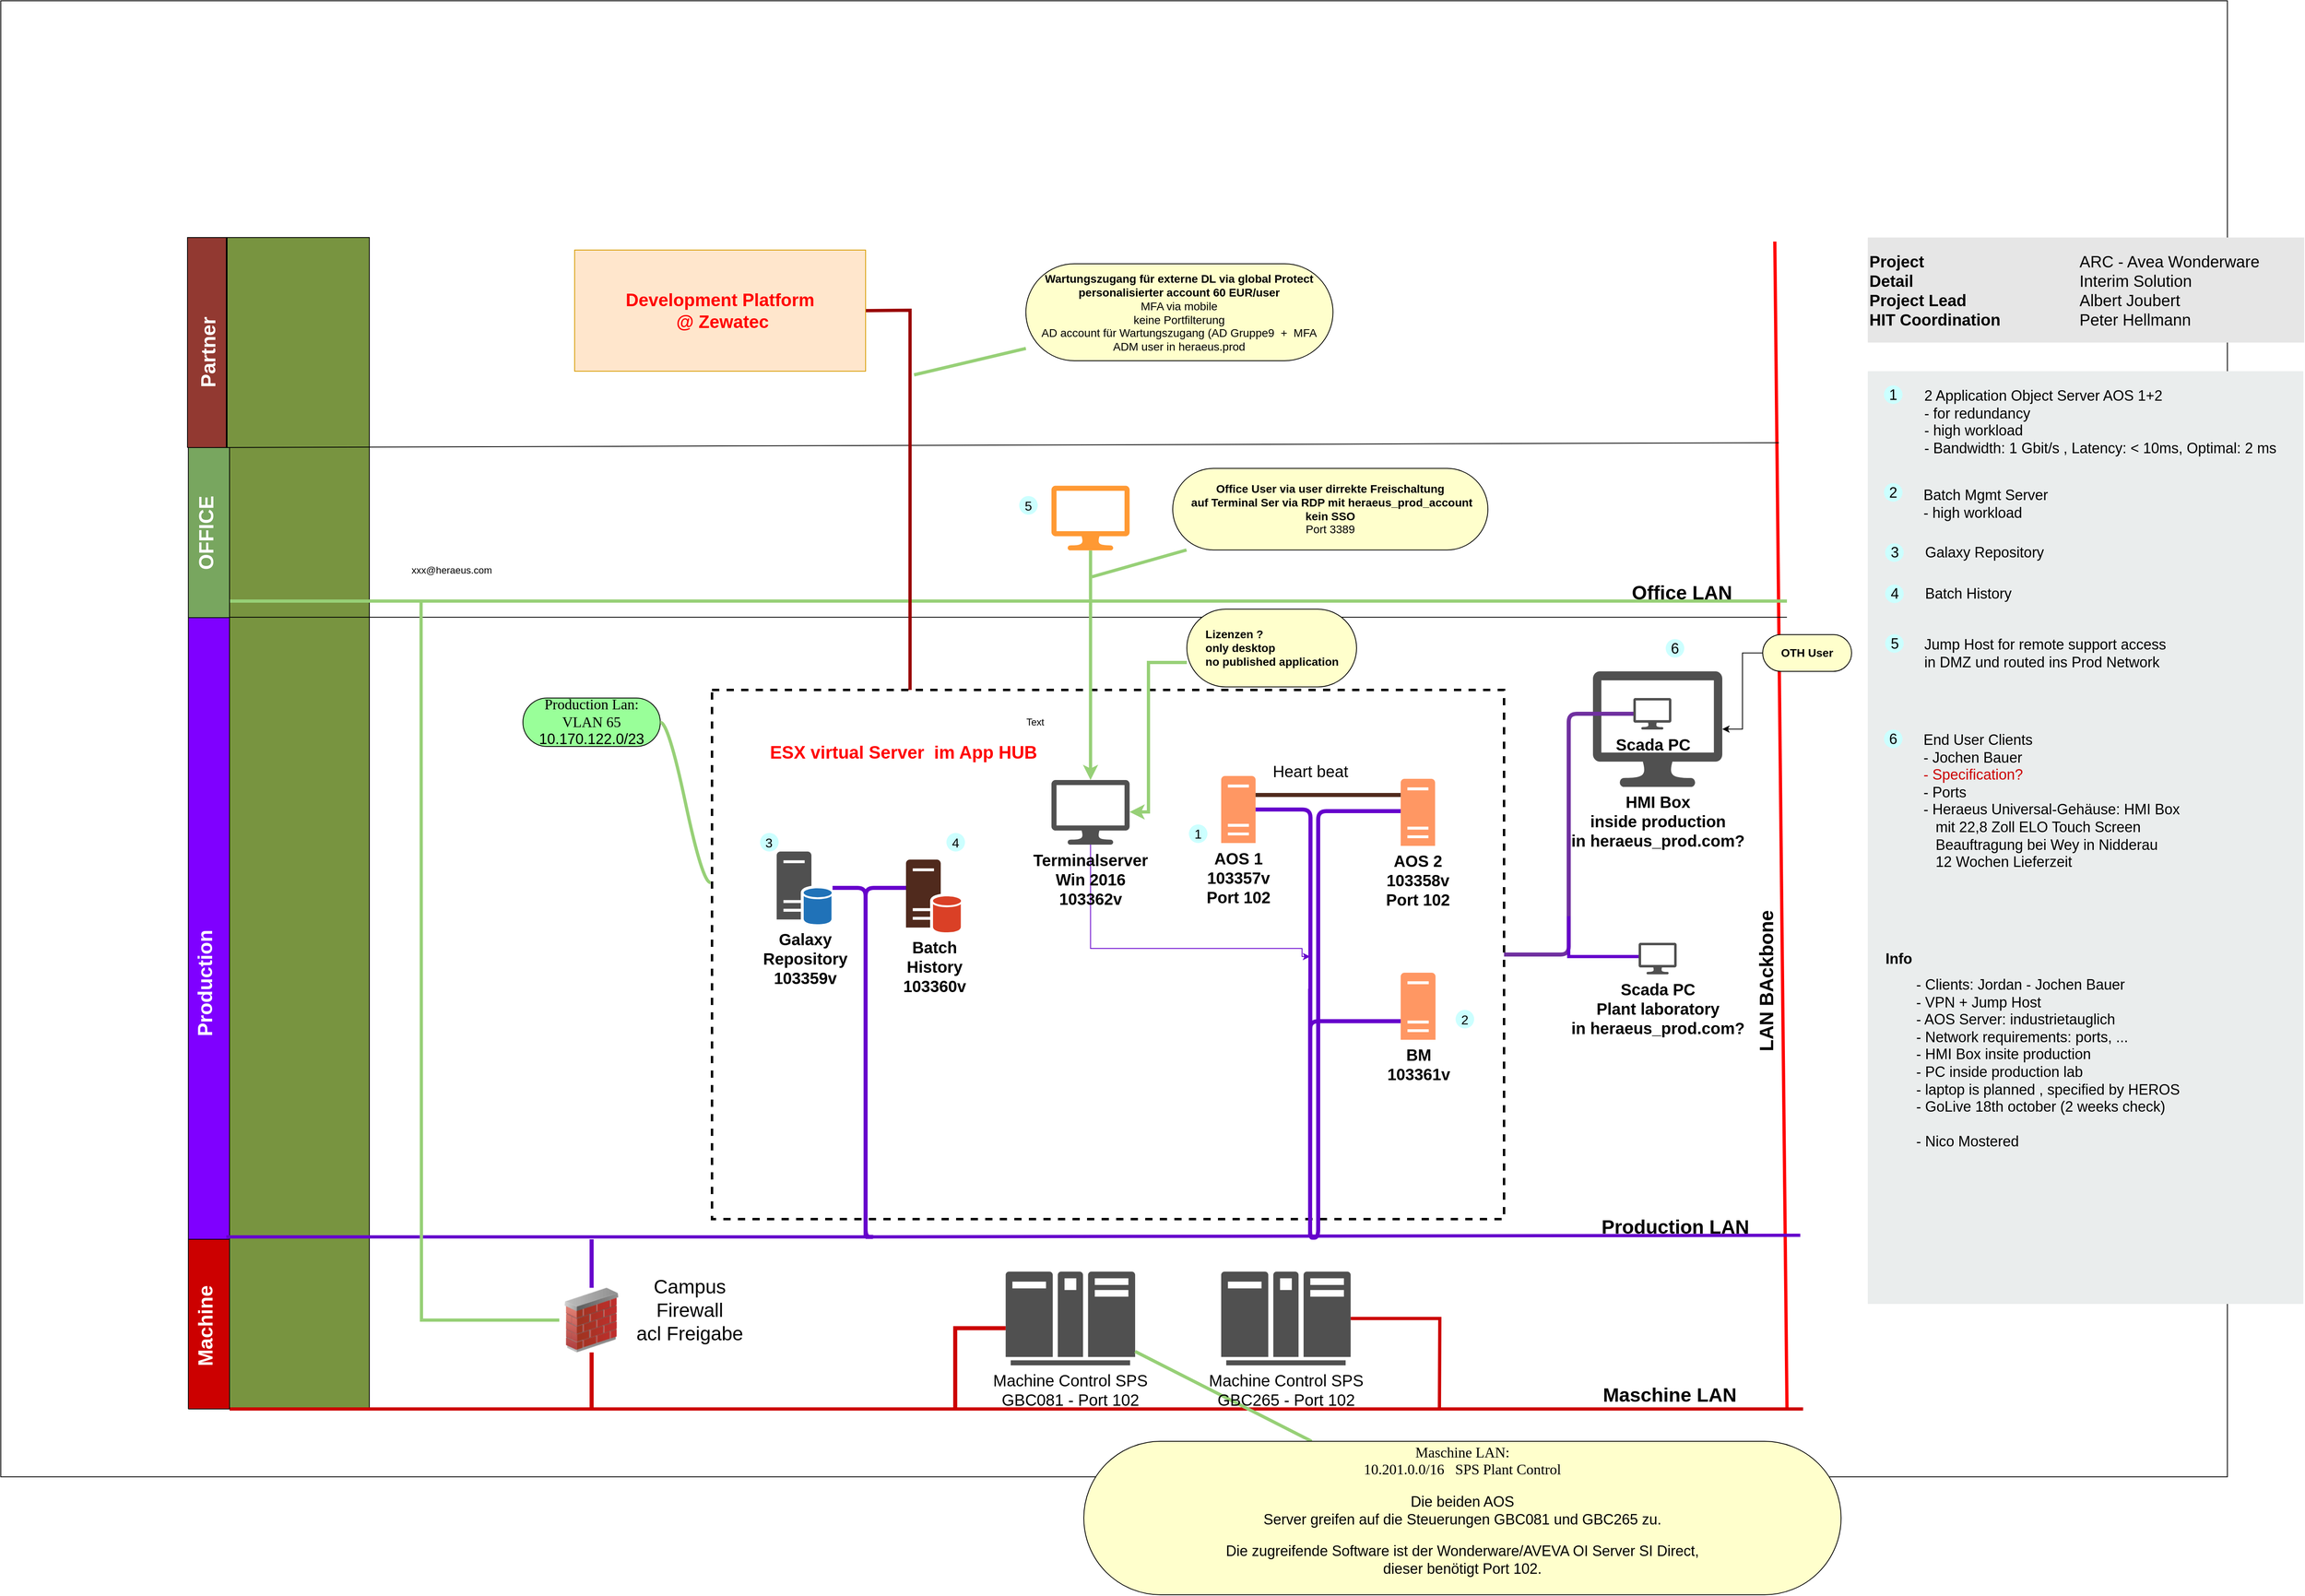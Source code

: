 <mxfile version="14.6.13" type="device"><diagram name="SEN Template" id="StabTel_II"><mxGraphModel dx="3485" dy="451" grid="1" gridSize="10" guides="1" tooltips="1" connect="1" arrows="1" fold="1" page="1" pageScale="1" pageWidth="827" pageHeight="1169" math="0" shadow="0"><root><mxCell id="0"/><mxCell id="1" parent="0"/><mxCell id="fgguh6lAIsBgWavX2AWo-3795" value="" style="rounded=0;whiteSpace=wrap;html=1;fillColor=#E6E6E6;" parent="1" vertex="1"><mxGeometry x="620" y="2800" width="160" height="60" as="geometry"/></mxCell><mxCell id="fgguh6lAIsBgWavX2AWo-3794" value="" style="rounded=0;whiteSpace=wrap;html=1;fillColor=#f5f5f5;strokeColor=#666666;fontColor=#333333;" parent="1" vertex="1"><mxGeometry x="580" y="2800" width="230" height="80" as="geometry"/></mxCell><mxCell id="fgguh6lAIsBgWavX2AWo-3791" value="" style="rounded=0;whiteSpace=wrap;html=1;" parent="1" vertex="1"><mxGeometry x="530" y="2810" width="198" height="60" as="geometry"/></mxCell><mxCell id="DhupTr1HCnCWOF5YtBDc-3864" value="" style="rounded=0;whiteSpace=wrap;html=1;" parent="1" vertex="1"><mxGeometry x="-110" y="1207" width="2755" height="1827" as="geometry"/></mxCell><mxCell id="yrS6dt_abQyUox-_lpWs-3764" value="" style="whiteSpace=wrap;html=1;aspect=fixed;fillColor=#E6E6E6;" parent="1" vertex="1"><mxGeometry x="1260" y="2140" width="470" height="470" as="geometry"/></mxCell><mxCell id="GmureqmUJizi3oIYdCUQ-3864" value="" style="rounded=0;whiteSpace=wrap;html=1;fontSize=22;fontColor=#FF0000;align=left;strokeWidth=3;dashed=1;" parent="1" vertex="1"><mxGeometry x="770" y="2060" width="980" height="655" as="geometry"/></mxCell><mxCell id="15" style="vsdxID=4;fillColor=#789440;gradientColor=none;shape=stencil(nZBLDoAgDERP0z3SIyjew0SURgSD+Lu9kMZoXLhwN9O+tukAlrNpJg1SzDH4QW/URgNYgZTkjA4UkwJUgGXng+6DX1zLfmoymdXo17xh5zmRJ6Q42BWCfc2oJfdAr+Yv+AP9Cb7OJ3H/2JG1HNGz/84klThPVCc=);strokeColor=#000000;spacingTop=-3;spacingBottom=-3;spacingLeft=-3;spacingRight=-3;labelBackgroundColor=none;rounded=0;html=1;whiteSpace=wrap;" parent="1" vertex="1"><mxGeometry x="170" y="1500" width="176" height="1450" as="geometry"/></mxCell><mxCell id="3757" style="vsdxID=2602;edgeStyle=none;startArrow=none;endArrow=none;startSize=5;endSize=5;strokeWidth=4;strokeColor=#ff0000;spacingTop=-3;spacingBottom=-3;spacingLeft=-3;spacingRight=-3;verticalAlign=middle;html=1;labelBackgroundColor=#FFFFFF;rounded=0;entryX=1;entryY=0.75;entryDx=0;entryDy=0;exitX=0.968;exitY=1.383;exitDx=0;exitDy=0;exitPerimeter=0;" parent="1" source="fgguh6lAIsBgWavX2AWo-3782" edge="1"><mxGeometry relative="1" as="geometry"><Array as="points"/><mxPoint x="2095" y="2730" as="sourcePoint"/><mxPoint x="2085" y="1505.0" as="targetPoint"/></mxGeometry></mxCell><mxCell id="3756" style="vsdxID=2601;edgeStyle=none;startArrow=none;endArrow=none;startSize=5;endSize=5;strokeWidth=4;spacingTop=-3;spacingBottom=-3;spacingLeft=-3;spacingRight=-3;verticalAlign=middle;html=1;labelBackgroundColor=#ffffff;rounded=0;strokeColor=#97D077;" parent="1" edge="1"><mxGeometry relative="1" as="geometry"><mxPoint as="offset"/><Array as="points"/><mxPoint x="170" y="1950" as="sourcePoint"/><mxPoint x="2100" y="1950" as="targetPoint"/></mxGeometry></mxCell><mxCell id="927" style="vsdxID=2603;fillColor=#923931;gradientColor=none;shape=stencil(nZBLDoAgDERP0z3SIyjew0SURgSD+Lu9kMZoXLhwN9O+tukAlrNpJg1SzDH4QW/URgNYgZTkjA4UkwJUgGXng+6DX1zLfmoymdXo17xh5zmRJ6Q42BWCfc2oJfdAr+Yv+AP9Cb7OJ3H/2JG1HNGz/84klThPVCc=);strokeColor=#000000;spacingTop=-3;spacingBottom=-3;spacingLeft=-3;spacingRight=-3;labelBackgroundColor=none;rounded=0;html=1;whiteSpace=wrap;" parent="1" vertex="1"><mxGeometry x="121" y="1500" width="48" height="260" as="geometry"/></mxCell><mxCell id="928" value="&lt;font style=&quot;font-size: 25px ; font-family: &amp;#34;arial&amp;#34; ; direction: ltr ; letter-spacing: 0px ; line-height: 120% ; opacity: 1&quot;&gt;&lt;b&gt;&lt;font color=&quot;#ffffff&quot;&gt;Partner&lt;/font&gt;&lt;br&gt;&lt;/b&gt;&lt;/font&gt;" style="verticalAlign=middle;align=center;vsdxID=2604;rotation=270;fillColor=none;gradientColor=none;shape=stencil(nZBLDoAgDERP0z3SIyjew0SURgSD+Lu9kMZoXLhwN9O+tukAlrNpJg1SzDH4QW/URgNYgZTkjA4UkwJUgGXng+6DX1zLfmoymdXo17xh5zmRJ6Q42BWCfc2oJfdAr+Yv+AP9Cb7OJ3H/2JG1HNGz/84klThPVCc=);strokeColor=none;spacingTop=-3;spacingBottom=-3;spacingLeft=-3;spacingRight=-3;labelBackgroundColor=none;rounded=0;html=1;whiteSpace=wrap;" parent="1" vertex="1"><mxGeometry x="42.19" y="1633.82" width="206.62" height="16" as="geometry"/></mxCell><mxCell id="EuXz4WemrLc6CoAPJsaT-3866" value="AOS 2&lt;br&gt;103358v&lt;br&gt;Port 102" style="pointerEvents=1;shadow=0;dashed=0;html=1;strokeColor=none;labelPosition=center;verticalLabelPosition=bottom;verticalAlign=top;outlineConnect=0;align=center;shape=mxgraph.office.servers.server_generic;fontSize=20;fontStyle=1;fillColor=#FF9763;" parent="1" vertex="1"><mxGeometry x="1622.09" y="2170" width="42.56" height="83" as="geometry"/></mxCell><mxCell id="rWTV7g0pXzD0yLdtC_tS-3863" value="BM&lt;br&gt;103361v" style="pointerEvents=1;shadow=0;dashed=0;html=1;strokeColor=none;labelPosition=center;verticalLabelPosition=bottom;verticalAlign=top;outlineConnect=0;align=center;shape=mxgraph.office.servers.server_generic;fontSize=20;fontStyle=1;fillColor=#FF9763;" parent="1" vertex="1"><mxGeometry x="1622.09" y="2410" width="43.1" height="83" as="geometry"/></mxCell><mxCell id="rWTV7g0pXzD0yLdtC_tS-3868" value="Galaxy&lt;br style=&quot;font-size: 20px&quot;&gt;Repository&lt;br&gt;103359v" style="pointerEvents=1;shadow=0;dashed=0;html=1;strokeColor=none;fillColor=#505050;labelPosition=center;verticalLabelPosition=bottom;verticalAlign=top;outlineConnect=0;align=center;shape=mxgraph.office.servers.database_server_blue;fontSize=20;fontStyle=1" parent="1" vertex="1"><mxGeometry x="850" y="2260" width="69.11" height="90" as="geometry"/></mxCell><mxCell id="rWTV7g0pXzD0yLdtC_tS-3869" value="Batch&lt;br style=&quot;font-size: 20px&quot;&gt;History&lt;br&gt;103360v" style="pointerEvents=1;shadow=0;dashed=0;html=1;strokeColor=none;labelPosition=center;verticalLabelPosition=bottom;verticalAlign=top;outlineConnect=0;align=center;shape=mxgraph.office.servers.database_server_orange;fontSize=20;fontStyle=1;fillColor=#502A1D;" parent="1" vertex="1"><mxGeometry x="1010" y="2270" width="69.11" height="90" as="geometry"/></mxCell><mxCell id="rWTV7g0pXzD0yLdtC_tS-3877" style="vsdxID=2301;edgeStyle=none;startArrow=none;endArrow=none;startSize=5;endSize=5;strokeColor=#000000;spacingTop=-3;spacingBottom=-3;spacingLeft=-3;spacingRight=-3;verticalAlign=middle;html=1;labelBackgroundColor=#ffffff;rounded=0;" parent="1" edge="1"><mxGeometry relative="1" as="geometry"><mxPoint as="offset"/><Array as="points"/><mxPoint x="160" y="1970" as="sourcePoint"/><mxPoint x="2100" y="1970" as="targetPoint"/></mxGeometry></mxCell><mxCell id="rWTV7g0pXzD0yLdtC_tS-3892" value="" style="endArrow=none;html=1;fontSize=20;edgeStyle=orthogonalEdgeStyle;strokeWidth=5;startArrow=none;startFill=0;endFill=0;strokeColor=#6600CC;" parent="1" source="rWTV7g0pXzD0yLdtC_tS-3863" edge="1"><mxGeometry width="50" height="50" relative="1" as="geometry"><mxPoint x="1630" y="2413" as="sourcePoint"/><mxPoint x="1510" y="2640" as="targetPoint"/><Array as="points"><mxPoint x="1510" y="2470"/><mxPoint x="1510" y="2740"/></Array></mxGeometry></mxCell><mxCell id="rWTV7g0pXzD0yLdtC_tS-3893" value="" style="endArrow=none;html=1;fontSize=20;edgeStyle=orthogonalEdgeStyle;strokeWidth=5;startArrow=none;startFill=0;endFill=0;strokeColor=#6600CC;" parent="1" source="EuXz4WemrLc6CoAPJsaT-3865" edge="1"><mxGeometry width="50" height="50" relative="1" as="geometry"><mxPoint x="1590" y="2403" as="sourcePoint"/><mxPoint x="1510" y="2730" as="targetPoint"/></mxGeometry></mxCell><mxCell id="rWTV7g0pXzD0yLdtC_tS-3904" value="" style="endArrow=none;html=1;fontSize=20;edgeStyle=orthogonalEdgeStyle;strokeWidth=5;startArrow=none;startFill=0;endFill=0;strokeColor=#6600CC;" parent="1" source="rWTV7g0pXzD0yLdtC_tS-3868" edge="1"><mxGeometry width="50" height="50" relative="1" as="geometry"><mxPoint x="781" y="2557" as="sourcePoint"/><mxPoint x="960" y="2737" as="targetPoint"/><Array as="points"><mxPoint x="960" y="2305"/><mxPoint x="960" y="2737"/><mxPoint x="970" y="2737"/></Array></mxGeometry></mxCell><mxCell id="rWTV7g0pXzD0yLdtC_tS-3905" value="" style="endArrow=none;html=1;fontSize=20;edgeStyle=orthogonalEdgeStyle;strokeWidth=5;startArrow=none;startFill=0;endFill=0;strokeColor=#6600CC;" parent="1" source="rWTV7g0pXzD0yLdtC_tS-3869" edge="1"><mxGeometry width="50" height="50" relative="1" as="geometry"><mxPoint x="1040.11" y="2588" as="sourcePoint"/><mxPoint x="960" y="2737" as="targetPoint"/><Array as="points"><mxPoint x="960" y="2305"/><mxPoint x="960" y="2737"/></Array></mxGeometry></mxCell><mxCell id="rWTV7g0pXzD0yLdtC_tS-3908" value="HMI Box&lt;br&gt;inside production&lt;br&gt;in heraeus_prod.com?" style="pointerEvents=1;shadow=0;dashed=0;html=1;strokeColor=none;fillColor=#505050;labelPosition=center;verticalLabelPosition=bottom;verticalAlign=top;outlineConnect=0;align=center;shape=mxgraph.office.devices.lcd_monitor;fontSize=20;fontStyle=1" parent="1" vertex="1"><mxGeometry x="1860" y="2037" width="160" height="143" as="geometry"/></mxCell><mxCell id="EuXz4WemrLc6CoAPJsaT-3865" value="AOS 1&lt;br&gt;103357v&lt;br&gt;Port 102" style="pointerEvents=1;shadow=0;dashed=0;html=1;strokeColor=none;labelPosition=center;verticalLabelPosition=bottom;verticalAlign=top;outlineConnect=0;align=center;shape=mxgraph.office.servers.server_generic;fontSize=20;fontStyle=1;fillColor=#FF9763;" parent="1" vertex="1"><mxGeometry x="1400" y="2166.5" width="42.56" height="83" as="geometry"/></mxCell><mxCell id="rWTV7g0pXzD0yLdtC_tS-3921" value="Heart beat" style="endArrow=none;html=1;fontSize=20;edgeStyle=orthogonalEdgeStyle;strokeWidth=5;startArrow=none;startFill=0;endFill=0;strokeColor=#502A1D;" parent="1" source="EuXz4WemrLc6CoAPJsaT-3866" target="EuXz4WemrLc6CoAPJsaT-3865" edge="1"><mxGeometry x="0.249" y="-30" width="50" height="50" relative="1" as="geometry"><mxPoint x="1632.89" y="2203" as="sourcePoint"/><mxPoint x="1470.99" y="2203" as="targetPoint"/><Array as="points"><mxPoint x="1560" y="2190"/><mxPoint x="1560" y="2190"/></Array><mxPoint as="offset"/></mxGeometry></mxCell><mxCell id="rWTV7g0pXzD0yLdtC_tS-3923" value="Machine Control SPS&lt;br&gt;GBC081 - Port 102" style="pointerEvents=1;shadow=0;dashed=0;html=1;strokeColor=none;fillColor=#505050;labelPosition=center;verticalLabelPosition=bottom;verticalAlign=top;outlineConnect=0;align=center;shape=mxgraph.office.servers.mainframe;fontSize=20;" parent="1" vertex="1"><mxGeometry x="1133.33" y="2780" width="160.19" height="116" as="geometry"/></mxCell><mxCell id="rWTV7g0pXzD0yLdtC_tS-3875" value="" style="verticalAlign=middle;align=center;vsdxID=2977;gradientColor=none;shape=stencil(nZBLDoAgDERP0z3SIyjew0SURgSD+Lu9kMZoXLhwN9O+tukAlrNpJg1SzDH4QW/URgNYgZTkjA4UkwJUgGXng+6DX1zLfmoymdXo17xh5zmRJ6Q42BWCfc2oJfdAr+Yv+AP9Cb7OJ3H/2JG1HNGz/84klThPVCc=);strokeColor=#000000;spacingTop=-3;spacingBottom=-3;spacingLeft=-3;spacingRight=-3;labelBackgroundColor=none;rounded=0;html=1;whiteSpace=wrap;fillColor=#7F00FF;" parent="1" vertex="1"><mxGeometry x="122.08" y="1970" width="50.92" height="770" as="geometry"/></mxCell><mxCell id="rWTV7g0pXzD0yLdtC_tS-3876" value="&lt;p style=&quot;margin-left: 0 ; margin-right: 0 ; margin-top: 0px ; margin-bottom: 0px ; text-indent: 0 ; direction: ltr&quot;&gt;&lt;font style=&quot;font-size: 25px ; font-family: &amp;#34;arial&amp;#34; ; direction: ltr ; letter-spacing: 0px ; line-height: 120% ; opacity: 1&quot;&gt;&lt;b&gt;&lt;font color=&quot;#ffffff&quot;&gt;Production&lt;/font&gt;&lt;br&gt;&lt;/b&gt;&lt;/font&gt;&lt;/p&gt;" style="verticalAlign=middle;align=center;vsdxID=2978;rotation=270;fillColor=none;gradientColor=none;shape=stencil(nZBLDoAgDERP0z3SIyjew0SURgSD+Lu9kMZoXLhwN9O+tukAlrNpJg1SzDH4QW/URgNYgZTkjA4UkwJUgGXng+6DX1zLfmoymdXo17xh5zmRJ6Q42BWCfc2oJfdAr+Yv+AP9Cb7OJ3H/2JG1HNGz/84klThPVCc=);strokeColor=none;spacingTop=-3;spacingBottom=-3;spacingLeft=-3;spacingRight=-3;labelBackgroundColor=none;rounded=0;html=1;whiteSpace=wrap;" parent="1" vertex="1"><mxGeometry x="-162.18" y="2400.93" width="607.17" height="43.96" as="geometry"/></mxCell><mxCell id="rWTV7g0pXzD0yLdtC_tS-3888" value="&lt;font style=&quot;font-size: 24px&quot;&gt;Office LAN&amp;nbsp;&lt;/font&gt;" style="text;html=1;strokeColor=none;fillColor=none;align=center;verticalAlign=middle;whiteSpace=wrap;rounded=0;fontSize=20;fontStyle=1;rotation=0;" parent="1" vertex="1"><mxGeometry x="1889.995" y="1929.5" width="166.964" height="20" as="geometry"/></mxCell><mxCell id="EuXz4WemrLc6CoAPJsaT-3863" value="" style="verticalAlign=middle;align=center;vsdxID=2977;gradientColor=none;shape=stencil(nZBLDoAgDERP0z3SIyjew0SURgSD+Lu9kMZoXLhwN9O+tukAlrNpJg1SzDH4QW/URgNYgZTkjA4UkwJUgGXng+6DX1zLfmoymdXo17xh5zmRJ6Q42BWCfc2oJfdAr+Yv+AP9Cb7OJ3H/2JG1HNGz/84klThPVCc=);strokeColor=#000000;spacingTop=-3;spacingBottom=-3;spacingLeft=-3;spacingRight=-3;labelBackgroundColor=none;rounded=0;html=1;whiteSpace=wrap;fillColor=#78A65F;" parent="1" vertex="1"><mxGeometry x="122.077" y="1760" width="50.923" height="210.48" as="geometry"/></mxCell><mxCell id="EuXz4WemrLc6CoAPJsaT-3864" value="&lt;p style=&quot;margin-left: 0 ; margin-right: 0 ; margin-top: 0px ; margin-bottom: 0px ; text-indent: 0 ; direction: ltr&quot;&gt;&lt;font style=&quot;font-size: 25px ; font-family: &amp;#34;arial&amp;#34; ; direction: ltr ; letter-spacing: 0px ; line-height: 120% ; opacity: 1&quot;&gt;&lt;b&gt;&lt;font color=&quot;#ffffff&quot;&gt;OFFICE&lt;/font&gt;&lt;br&gt;&lt;/b&gt;&lt;/font&gt;&lt;/p&gt;" style="verticalAlign=middle;align=center;vsdxID=2978;rotation=270;fillColor=none;gradientColor=none;shape=stencil(nZBLDoAgDERP0z3SIyjew0SURgSD+Lu9kMZoXLhwN9O+tukAlrNpJg1SzDH4QW/URgNYgZTkjA4UkwJUgGXng+6DX1zLfmoymdXo17xh5zmRJ6Q42BWCfc2oJfdAr+Yv+AP9Cb7OJ3H/2JG1HNGz/84klThPVCc=);strokeColor=none;spacingTop=-3;spacingBottom=-3;spacingLeft=-3;spacingRight=-3;labelBackgroundColor=none;rounded=0;html=1;whiteSpace=wrap;" parent="1" vertex="1"><mxGeometry x="70.228" y="1843.257" width="145.874" height="43.958" as="geometry"/></mxCell><mxCell id="rWTV7g0pXzD0yLdtC_tS-3887" value="&lt;font style=&quot;font-size: 24px&quot;&gt;LAN BAckbone&lt;/font&gt;" style="text;html=1;strokeColor=none;fillColor=none;align=center;verticalAlign=middle;whiteSpace=wrap;rounded=0;fontSize=20;fontStyle=1;rotation=-90;" parent="1" vertex="1"><mxGeometry x="1980" y="2410" width="190" height="20" as="geometry"/></mxCell><mxCell id="PIj2YcQdlNCAES_2OYmM-3861" value="&lt;font style=&quot;font-size: 24px&quot;&gt;Production LAN&lt;/font&gt;" style="text;html=1;strokeColor=none;fillColor=none;align=center;verticalAlign=middle;whiteSpace=wrap;rounded=0;fontSize=20;fontStyle=1;rotation=0;" parent="1" vertex="1"><mxGeometry x="1806.5" y="2715" width="310" height="20" as="geometry"/></mxCell><mxCell id="PIj2YcQdlNCAES_2OYmM-3865" style="vsdxID=2601;edgeStyle=none;startArrow=none;endArrow=none;startSize=5;endSize=5;strokeWidth=4;spacingTop=-3;spacingBottom=-3;spacingLeft=-3;spacingRight=-3;verticalAlign=middle;html=1;labelBackgroundColor=#ffffff;rounded=0;entryX=1;entryY=1;entryDx=0;entryDy=0;strokeColor=#6600CC;" parent="1" target="PIj2YcQdlNCAES_2OYmM-3861" edge="1"><mxGeometry relative="1" as="geometry"><mxPoint as="offset"/><Array as="points"><mxPoint x="960" y="2737"/></Array><mxPoint x="169" y="2737" as="sourcePoint"/><mxPoint x="1264" y="2735.087" as="targetPoint"/></mxGeometry></mxCell><mxCell id="GmureqmUJizi3oIYdCUQ-3865" value="ESX virtual Server&amp;nbsp; im App HUB" style="text;html=1;strokeColor=none;fillColor=none;align=center;verticalAlign=middle;whiteSpace=wrap;rounded=0;fontSize=22;fontColor=#FF0000;fontStyle=1" parent="1" vertex="1"><mxGeometry x="771.67" y="2120" width="470" height="35" as="geometry"/></mxCell><mxCell id="vRSTWgMZTpqUuErsQ2O_-3862" value="" style="rounded=0;whiteSpace=wrap;html=1;fillColor=#EAEDED;fontSize=14;fontColor=#FFFFFF;strokeColor=none;labelBackgroundColor=none;fontStyle=1" parent="1" vertex="1"><mxGeometry x="2200" y="1665.5" width="539" height="1154.5" as="geometry"/></mxCell><mxCell id="vRSTWgMZTpqUuErsQ2O_-3863" value="&lt;span style=&quot;font-size: 18px;&quot;&gt;2 Application Object Server AOS 1+2&lt;br style=&quot;font-size: 18px;&quot;&gt;- for redundancy&lt;br style=&quot;font-size: 18px;&quot;&gt;- high workload&lt;br style=&quot;font-size: 18px;&quot;&gt;&lt;/span&gt;- Bandwidth: 1 Gbit/s ,&amp;nbsp;Latency: &amp;lt; 10ms, Optimal: 2 ms&lt;span style=&quot;font-size: 18px;&quot;&gt;&lt;br style=&quot;font-size: 18px;&quot;&gt;&lt;/span&gt;" style="text;html=1;align=left;verticalAlign=top;spacingTop=-4;fontSize=18;labelBackgroundColor=none;whiteSpace=wrap;" parent="1" vertex="1"><mxGeometry x="2268" y="1683" width="450.5" height="113.5" as="geometry"/></mxCell><mxCell id="vRSTWgMZTpqUuErsQ2O_-3864" value="&lt;span style=&quot;font-size: 18px;&quot;&gt;Batch Mgmt Server&lt;br style=&quot;font-size: 18px;&quot;&gt;&lt;/span&gt;- high workload" style="text;html=1;align=left;verticalAlign=top;spacingTop=-4;fontSize=18;labelBackgroundColor=none;whiteSpace=wrap;" parent="1" vertex="1"><mxGeometry x="2267" y="1806" width="450" height="60.5" as="geometry"/></mxCell><mxCell id="vRSTWgMZTpqUuErsQ2O_-3865" value="&lt;span style=&quot;font-size: 18px&quot;&gt;- Clients: Jordan - Jochen Bauer&lt;/span&gt;&lt;br style=&quot;font-size: 18px&quot;&gt;&lt;span style=&quot;font-size: 18px&quot;&gt;- VPN + Jump Host&lt;/span&gt;&lt;br style=&quot;font-size: 18px&quot;&gt;&lt;span style=&quot;font-size: 18px&quot;&gt;- AOS Server: industrietauglich&lt;/span&gt;&lt;br style=&quot;font-size: 18px&quot;&gt;&lt;span style=&quot;font-size: 18px&quot;&gt;- Network requirements: ports, ...&lt;br style=&quot;font-size: 18px&quot;&gt;- HMI Box insite production&lt;br&gt;- PC inside production lab&lt;br&gt;- laptop is planned , specified by HEROS&lt;br&gt;- GoLive 18th october (2 weeks check)&lt;br&gt;&lt;br&gt;- Nico Mostered&lt;br&gt;&lt;/span&gt;" style="text;html=1;align=left;verticalAlign=top;spacingTop=-4;fontSize=18;labelBackgroundColor=none;whiteSpace=wrap;" parent="1" vertex="1"><mxGeometry x="2258" y="2412" width="450" height="388" as="geometry"/></mxCell><mxCell id="vRSTWgMZTpqUuErsQ2O_-3866" value="&lt;span style=&quot;font-size: 18px;&quot;&gt;Galaxy Repository&lt;/span&gt;" style="text;html=1;align=left;verticalAlign=top;spacingTop=-4;fontSize=18;labelBackgroundColor=none;whiteSpace=wrap;" parent="1" vertex="1"><mxGeometry x="2268.5" y="1876.5" width="450" height="70" as="geometry"/></mxCell><mxCell id="vRSTWgMZTpqUuErsQ2O_-3870" value="1" style="ellipse;whiteSpace=wrap;html=1;aspect=fixed;strokeColor=none;labelBackgroundColor=none;fontSize=18;fillColor=#CCFFFF;" parent="1" vertex="1"><mxGeometry x="2220" y="1683" width="23" height="23" as="geometry"/></mxCell><mxCell id="vRSTWgMZTpqUuErsQ2O_-3871" value="2" style="ellipse;whiteSpace=wrap;html=1;aspect=fixed;strokeColor=none;labelBackgroundColor=none;fontSize=18;fillColor=#CCFFFF;" parent="1" vertex="1"><mxGeometry x="2220" y="1804" width="23" height="23" as="geometry"/></mxCell><mxCell id="vRSTWgMZTpqUuErsQ2O_-3873" value="3" style="ellipse;whiteSpace=wrap;html=1;aspect=fixed;strokeColor=none;labelBackgroundColor=none;fontSize=18;fillColor=#CCFFFF;" parent="1" vertex="1"><mxGeometry x="2221.5" y="1878.5" width="23" height="23" as="geometry"/></mxCell><mxCell id="vRSTWgMZTpqUuErsQ2O_-3874" value="5" style="ellipse;whiteSpace=wrap;html=1;aspect=fixed;strokeColor=none;labelBackgroundColor=none;fontSize=18;fillColor=#CCFFFF;" parent="1" vertex="1"><mxGeometry x="2221.5" y="1991" width="23" height="23" as="geometry"/></mxCell><mxCell id="vRSTWgMZTpqUuErsQ2O_-3883" value="1" style="ellipse;whiteSpace=wrap;html=1;aspect=fixed;strokeColor=none;labelBackgroundColor=none;fontSize=16;fillColor=#CCFFFF;" parent="1" vertex="1"><mxGeometry x="1360" y="2226.5" width="23" height="23" as="geometry"/></mxCell><mxCell id="vRSTWgMZTpqUuErsQ2O_-3884" value="2" style="ellipse;whiteSpace=wrap;html=1;aspect=fixed;strokeColor=none;labelBackgroundColor=none;fontSize=16;fillColor=#CCFFFF;" parent="1" vertex="1"><mxGeometry x="1690" y="2456" width="23" height="23" as="geometry"/></mxCell><mxCell id="vRSTWgMZTpqUuErsQ2O_-3886" value="&lt;span style=&quot;font-size: 18px&quot;&gt;Batch History&lt;/span&gt;" style="text;html=1;align=left;verticalAlign=top;spacingTop=-4;fontSize=18;labelBackgroundColor=none;whiteSpace=wrap;" parent="1" vertex="1"><mxGeometry x="2268.5" y="1927.5" width="450" height="70" as="geometry"/></mxCell><mxCell id="vRSTWgMZTpqUuErsQ2O_-3887" value="4" style="ellipse;whiteSpace=wrap;html=1;aspect=fixed;strokeColor=none;labelBackgroundColor=none;fontSize=18;fillColor=#CCFFFF;" parent="1" vertex="1"><mxGeometry x="2221.5" y="1929.5" width="23" height="23" as="geometry"/></mxCell><mxCell id="vRSTWgMZTpqUuErsQ2O_-3889" value="&lt;span style=&quot;font-size: 18px&quot;&gt;Jump Host for remote support access&lt;br&gt;in DMZ und routed ins Prod Network&lt;br&gt;&lt;/span&gt;" style="text;html=1;align=left;verticalAlign=top;spacingTop=-4;fontSize=18;labelBackgroundColor=none;whiteSpace=wrap;" parent="1" vertex="1"><mxGeometry x="2268" y="1991" width="450" height="70" as="geometry"/></mxCell><mxCell id="vRSTWgMZTpqUuErsQ2O_-3890" value="3" style="ellipse;whiteSpace=wrap;html=1;aspect=fixed;strokeColor=none;labelBackgroundColor=none;fontSize=16;fillColor=#CCFFFF;" parent="1" vertex="1"><mxGeometry x="829.44" y="2237" width="23" height="23" as="geometry"/></mxCell><mxCell id="vRSTWgMZTpqUuErsQ2O_-3892" value="4" style="ellipse;whiteSpace=wrap;html=1;aspect=fixed;strokeColor=none;labelBackgroundColor=none;fontSize=16;fillColor=#CCFFFF;" parent="1" vertex="1"><mxGeometry x="1060.0" y="2237" width="23" height="23" as="geometry"/></mxCell><mxCell id="vRSTWgMZTpqUuErsQ2O_-3893" value="5" style="ellipse;whiteSpace=wrap;html=1;aspect=fixed;strokeColor=none;labelBackgroundColor=none;fontSize=16;fillColor=#CCFFFF;" parent="1" vertex="1"><mxGeometry x="1150.0" y="1820" width="23" height="23" as="geometry"/></mxCell><mxCell id="vRSTWgMZTpqUuErsQ2O_-3894" value="6" style="ellipse;whiteSpace=wrap;html=1;aspect=fixed;strokeColor=none;labelBackgroundColor=none;fontSize=18;fillColor=#CCFFFF;" parent="1" vertex="1"><mxGeometry x="2220.0" y="2109" width="23" height="23" as="geometry"/></mxCell><mxCell id="vRSTWgMZTpqUuErsQ2O_-3895" value="&lt;span style=&quot;font-size: 18px&quot;&gt;End User Clients&lt;br style=&quot;font-size: 18px&quot;&gt;- Jochen Bauer&lt;br style=&quot;font-size: 18px&quot;&gt;&lt;font color=&quot;#cc0000&quot; style=&quot;font-size: 18px&quot;&gt;- Specification?&lt;br&gt;&lt;/font&gt;- Ports&lt;br&gt;- Heraeus Universal-Gehäuse: HMI Box&lt;br&gt;&amp;nbsp; &amp;nbsp;mit 22,8 Zoll ELO Touch Screen&lt;br&gt;&amp;nbsp; &amp;nbsp;Beauftragung bei Wey in Nidderau&lt;br&gt;&amp;nbsp; &amp;nbsp;12 Wochen Lieferzeit&lt;br style=&quot;font-size: 18px&quot;&gt;&lt;/span&gt;" style="text;html=1;align=left;verticalAlign=top;spacingTop=-4;fontSize=18;labelBackgroundColor=none;whiteSpace=wrap;" parent="1" vertex="1"><mxGeometry x="2266.5" y="2109" width="453.5" height="251" as="geometry"/></mxCell><mxCell id="vRSTWgMZTpqUuErsQ2O_-3885" value="&lt;b style=&quot;font-size: 18px;&quot;&gt;&lt;font style=&quot;font-size: 18px;&quot;&gt;Info&lt;/font&gt;&lt;/b&gt;" style="text;html=1;align=left;verticalAlign=top;spacingTop=-4;fontSize=18;labelBackgroundColor=none;whiteSpace=wrap;" parent="1" vertex="1"><mxGeometry x="2220" y="2380" width="440" height="35" as="geometry"/></mxCell><mxCell id="vRSTWgMZTpqUuErsQ2O_-3902" value="" style="endArrow=none;html=1;fontSize=20;edgeStyle=orthogonalEdgeStyle;strokeWidth=5;startArrow=none;startFill=0;endFill=0;strokeColor=#6600CC;" parent="1" source="EuXz4WemrLc6CoAPJsaT-3866" edge="1"><mxGeometry width="50" height="50" relative="1" as="geometry"><mxPoint x="1520" y="2210.001" as="sourcePoint"/><mxPoint x="1510" y="2430" as="targetPoint"/><Array as="points"><mxPoint x="1520" y="2210"/><mxPoint x="1520" y="2738"/><mxPoint x="1510" y="2738"/></Array></mxGeometry></mxCell><mxCell id="vRSTWgMZTpqUuErsQ2O_-3904" value="6" style="ellipse;whiteSpace=wrap;html=1;aspect=fixed;strokeColor=none;labelBackgroundColor=none;fontSize=18;fillColor=#CCFFFF;" parent="1" vertex="1"><mxGeometry x="1950.0" y="1997" width="23" height="23" as="geometry"/></mxCell><mxCell id="O-BgOi2n_Xy_rDczRiUD-3861" value="Scada PC" style="pointerEvents=1;shadow=0;dashed=0;html=1;strokeColor=none;fillColor=#505050;labelPosition=center;verticalLabelPosition=bottom;verticalAlign=top;outlineConnect=0;align=center;shape=mxgraph.office.devices.lcd_monitor;fontSize=20;fontStyle=1" parent="1" vertex="1"><mxGeometry x="1910" y="2070" width="47" height="39" as="geometry"/></mxCell><mxCell id="O-BgOi2n_Xy_rDczRiUD-3869" value="" style="endArrow=none;html=1;fontSize=20;edgeStyle=orthogonalEdgeStyle;strokeWidth=5;startArrow=none;startFill=0;endFill=0;strokeColor=#7030A0;" parent="1" source="O-BgOi2n_Xy_rDczRiUD-3861" target="GmureqmUJizi3oIYdCUQ-3864" edge="1"><mxGeometry width="50" height="50" relative="1" as="geometry"><mxPoint x="1930" y="2080" as="sourcePoint"/><mxPoint x="1840" y="2090" as="targetPoint"/><Array as="points"/></mxGeometry></mxCell><mxCell id="DhupTr1HCnCWOF5YtBDc-3866" value="Project&lt;br&gt;Detail&lt;br&gt;Project Lead&lt;br&gt;HIT Coordination" style="text;html=1;strokeColor=none;align=left;verticalAlign=middle;whiteSpace=wrap;rounded=0;fontSize=20;fillColor=#E6E6E6;fontStyle=1" parent="1" vertex="1"><mxGeometry x="2200" y="1500" width="260" height="130" as="geometry"/></mxCell><mxCell id="DhupTr1HCnCWOF5YtBDc-3867" value="&lt;p style=&quot;margin: 0in ; font-size: 20px&quot; lang=&quot;de&quot;&gt;ARC - Avea Wonderware&lt;/p&gt;&lt;p style=&quot;margin: 0in ; font-size: 20px&quot; lang=&quot;de&quot;&gt;Interim Solution&lt;/p&gt;&lt;p style=&quot;margin: 0in ; font-size: 20px&quot; lang=&quot;de&quot;&gt;Albert Joubert&lt;/p&gt;&lt;p style=&quot;margin: 0in ; font-size: 20px&quot; lang=&quot;de&quot;&gt;Peter Hellmann&lt;/p&gt;" style="text;html=1;strokeColor=none;align=left;verticalAlign=middle;whiteSpace=wrap;rounded=0;fontSize=20;fillColor=#E6E6E6;" parent="1" vertex="1"><mxGeometry x="2460" y="1500" width="280" height="130" as="geometry"/></mxCell><mxCell id="fgguh6lAIsBgWavX2AWo-3779" style="edgeStyle=orthogonalEdgeStyle;rounded=0;orthogonalLoop=1;jettySize=auto;html=1;strokeColor=#97D077;strokeWidth=4;" parent="1" source="yrS6dt_abQyUox-_lpWs-3759" target="fgguh6lAIsBgWavX2AWo-3765" edge="1"><mxGeometry relative="1" as="geometry"/></mxCell><mxCell id="yrS6dt_abQyUox-_lpWs-3759" value="&lt;font style=&quot;font-size: 14px&quot;&gt;&lt;br&gt;&lt;/font&gt;" style="pointerEvents=1;shadow=0;dashed=0;html=1;strokeColor=none;labelPosition=right;verticalLabelPosition=middle;verticalAlign=middle;outlineConnect=0;align=left;shape=mxgraph.office.devices.lcd_monitor;fontSize=20;fontStyle=1;fillColor=#FF9933;" parent="1" vertex="1"><mxGeometry x="1190" y="1807.22" width="96.67" height="80" as="geometry"/></mxCell><mxCell id="yrS6dt_abQyUox-_lpWs-3761" style="edgeStyle=orthogonalEdgeStyle;rounded=0;orthogonalLoop=1;jettySize=auto;html=1;strokeColor=#6600CC;strokeWidth=4;endArrow=none;endFill=0;" parent="1" source="yrS6dt_abQyUox-_lpWs-3760" edge="1"><mxGeometry relative="1" as="geometry"><Array as="points"><mxPoint x="1830" y="2390"/></Array><mxPoint x="1830" y="2340" as="targetPoint"/></mxGeometry></mxCell><mxCell id="yrS6dt_abQyUox-_lpWs-3760" value="Scada PC&lt;br&gt;Plant laboratory&lt;br&gt;in heraeus_prod.com?" style="pointerEvents=1;shadow=0;dashed=0;html=1;strokeColor=none;fillColor=#505050;labelPosition=center;verticalLabelPosition=bottom;verticalAlign=top;outlineConnect=0;align=center;shape=mxgraph.office.devices.lcd_monitor;fontSize=20;fontStyle=1" parent="1" vertex="1"><mxGeometry x="1916.5" y="2373" width="47" height="39" as="geometry"/></mxCell><mxCell id="fgguh6lAIsBgWavX2AWo-3764" value="xxx@heraeus.com" style="text;html=1;strokeColor=none;fillColor=none;align=center;verticalAlign=middle;whiteSpace=wrap;rounded=0;" parent="1" vertex="1"><mxGeometry x="428.33" y="1901.5" width="40" height="20" as="geometry"/></mxCell><mxCell id="fgguh6lAIsBgWavX2AWo-3796" style="edgeStyle=orthogonalEdgeStyle;rounded=0;orthogonalLoop=1;jettySize=auto;html=1;strokeColor=#6600CC;" parent="1" source="fgguh6lAIsBgWavX2AWo-3765" edge="1"><mxGeometry relative="1" as="geometry"><mxPoint x="1510" y="2390" as="targetPoint"/><Array as="points"><mxPoint x="1238" y="2380"/><mxPoint x="1500" y="2380"/></Array></mxGeometry></mxCell><mxCell id="fgguh6lAIsBgWavX2AWo-3765" value="Terminalserver&lt;br&gt;Win 2016&lt;br&gt;103362v" style="pointerEvents=1;shadow=0;dashed=0;html=1;strokeColor=none;fillColor=#505050;labelPosition=center;verticalLabelPosition=bottom;verticalAlign=top;outlineConnect=0;align=center;shape=mxgraph.office.devices.lcd_monitor;fontSize=20;fontStyle=1" parent="1" vertex="1"><mxGeometry x="1190" y="2171.5" width="96.67" height="80" as="geometry"/></mxCell><mxCell id="fgguh6lAIsBgWavX2AWo-3766" value="Text" style="text;html=1;strokeColor=none;fillColor=none;align=center;verticalAlign=middle;whiteSpace=wrap;rounded=0;" parent="1" vertex="1"><mxGeometry x="1150" y="2090" width="40" height="20" as="geometry"/></mxCell><mxCell id="fgguh6lAIsBgWavX2AWo-3772" value="" style="vsdxID=2301;edgeStyle=none;startArrow=none;endArrow=none;startSize=5;endSize=5;strokeColor=#000000;spacingTop=-3;spacingBottom=-3;spacingLeft=-3;spacingRight=-3;verticalAlign=middle;html=1;labelBackgroundColor=#ffffff;rounded=0;" parent="1" edge="1"><mxGeometry relative="1" as="geometry"><mxPoint as="offset"/><Array as="points"/><mxPoint x="150" y="1760" as="sourcePoint"/><mxPoint x="2090" y="1754" as="targetPoint"/></mxGeometry></mxCell><mxCell id="fgguh6lAIsBgWavX2AWo-3797" value="" style="rounded=0;orthogonalLoop=1;jettySize=auto;html=1;exitX=0.25;exitY=0;exitDx=0;exitDy=0;strokeColor=#990000;strokeWidth=4;endArrow=none;endFill=0;entryX=1;entryY=0.5;entryDx=0;entryDy=0;" parent="1" source="GmureqmUJizi3oIYdCUQ-3864" target="urTd7DY8DEiJfC2Ap0jX-3768" edge="1"><mxGeometry relative="1" as="geometry"><mxPoint x="1033" y="1552.5" as="targetPoint"/><Array as="points"><mxPoint x="1015" y="1590"/></Array></mxGeometry></mxCell><mxCell id="fgguh6lAIsBgWavX2AWo-3782" value="&lt;font style=&quot;font-size: 24px&quot;&gt;Maschine LAN&lt;/font&gt;" style="text;html=1;strokeColor=none;fillColor=none;align=center;verticalAlign=middle;whiteSpace=wrap;rounded=0;fontSize=20;fontStyle=1;rotation=0;" parent="1" vertex="1"><mxGeometry x="1800" y="2923" width="310" height="20" as="geometry"/></mxCell><mxCell id="fgguh6lAIsBgWavX2AWo-3783" style="vsdxID=2601;edgeStyle=none;startArrow=none;endArrow=none;startSize=5;endSize=5;strokeWidth=4;spacingTop=-3;spacingBottom=-3;spacingLeft=-3;spacingRight=-3;verticalAlign=middle;html=1;labelBackgroundColor=#ffffff;rounded=0;strokeColor=#CC0000;" parent="1" edge="1"><mxGeometry relative="1" as="geometry"><mxPoint as="offset"/><Array as="points"><mxPoint x="963.99" y="2950"/></Array><mxPoint x="172.99" y="2950" as="sourcePoint"/><mxPoint x="2120" y="2950" as="targetPoint"/></mxGeometry></mxCell><mxCell id="fgguh6lAIsBgWavX2AWo-3789" style="edgeStyle=orthogonalEdgeStyle;rounded=0;orthogonalLoop=1;jettySize=auto;html=1;strokeColor=#97D077;exitX=0;exitY=0.5;exitDx=0;exitDy=0;strokeWidth=4;endArrow=none;endFill=0;" parent="1" source="urTd7DY8DEiJfC2Ap0jX-3758" edge="1"><mxGeometry relative="1" as="geometry"><mxPoint x="410" y="1950" as="targetPoint"/></mxGeometry></mxCell><mxCell id="fgguh6lAIsBgWavX2AWo-3785" value="&lt;font style=&quot;font-size: 24px&quot;&gt;Campus Firewall&lt;br&gt;acl Freigabe&lt;br&gt;&lt;/font&gt;" style="text;html=1;strokeColor=none;fillColor=none;align=center;verticalAlign=middle;whiteSpace=wrap;rounded=0;" parent="1" vertex="1"><mxGeometry x="658" y="2817.54" width="169" height="20" as="geometry"/></mxCell><mxCell id="urTd7DY8DEiJfC2Ap0jX-3757" value="&lt;p style=&quot;margin-left: 0 ; margin-right: 0 ; margin-top: 0px ; margin-bottom: 0px ; text-indent: 0 ; direction: ltr&quot;&gt;&lt;font style=&quot;font-size: 25px ; font-family: &amp;#34;arial&amp;#34; ; direction: ltr ; letter-spacing: 0px ; line-height: 120% ; opacity: 1&quot;&gt;&lt;b&gt;&lt;font color=&quot;#ffffff&quot;&gt;Machine&lt;/font&gt;&lt;br&gt;&lt;/b&gt;&lt;/font&gt;&lt;/p&gt;" style="verticalAlign=middle;align=center;vsdxID=2978;rotation=270;fillColor=none;gradientColor=none;shape=stencil(nZBLDoAgDERP0z3SIyjew0SURgSD+Lu9kMZoXLhwN9O+tukAlrNpJg1SzDH4QW/URgNYgZTkjA4UkwJUgGXng+6DX1zLfmoymdXo17xh5zmRJ6Q42BWCfc2oJfdAr+Yv+AP9Cb7OJ3H/2JG1HNGz/84klThPVCc=);strokeColor=none;spacingTop=-3;spacingBottom=-3;spacingLeft=-3;spacingRight=-3;labelBackgroundColor=none;rounded=0;html=1;whiteSpace=wrap;" parent="1" vertex="1"><mxGeometry x="129.51" y="2805.56" width="36.05" height="43.96" as="geometry"/></mxCell><mxCell id="urTd7DY8DEiJfC2Ap0jX-3760" style="edgeStyle=orthogonalEdgeStyle;rounded=0;orthogonalLoop=1;jettySize=auto;html=1;strokeColor=#6600CC;strokeWidth=5;endArrow=none;endFill=0;" parent="1" source="urTd7DY8DEiJfC2Ap0jX-3758" edge="1"><mxGeometry relative="1" as="geometry"><mxPoint x="621" y="2740" as="targetPoint"/></mxGeometry></mxCell><mxCell id="urTd7DY8DEiJfC2Ap0jX-3761" style="edgeStyle=orthogonalEdgeStyle;rounded=0;orthogonalLoop=1;jettySize=auto;html=1;endArrow=none;endFill=0;strokeWidth=5;strokeColor=#CC0000;" parent="1" source="urTd7DY8DEiJfC2Ap0jX-3758" edge="1"><mxGeometry relative="1" as="geometry"><mxPoint x="621" y="2950" as="targetPoint"/></mxGeometry></mxCell><mxCell id="urTd7DY8DEiJfC2Ap0jX-3758" value="" style="image;html=1;image=img/lib/clip_art/networking/Firewall_02_128x128.png" parent="1" vertex="1"><mxGeometry x="581" y="2800" width="80" height="80" as="geometry"/></mxCell><mxCell id="urTd7DY8DEiJfC2Ap0jX-3764" value="" style="verticalAlign=middle;align=center;vsdxID=2977;gradientColor=none;shape=stencil(nZBLDoAgDERP0z3SIyjew0SURgSD+Lu9kMZoXLhwN9O+tukAlrNpJg1SzDH4QW/URgNYgZTkjA4UkwJUgGXng+6DX1zLfmoymdXo17xh5zmRJ6Q42BWCfc2oJfdAr+Yv+AP9Cb7OJ3H/2JG1HNGz/84klThPVCc=);strokeColor=#000000;spacingTop=-3;spacingBottom=-3;spacingLeft=-3;spacingRight=-3;labelBackgroundColor=none;rounded=0;html=1;whiteSpace=wrap;fillColor=#CC0000;" parent="1" vertex="1"><mxGeometry x="122.07" y="2740" width="50.92" height="210" as="geometry"/></mxCell><mxCell id="urTd7DY8DEiJfC2Ap0jX-3765" value="&lt;p style=&quot;margin-left: 0 ; margin-right: 0 ; margin-top: 0px ; margin-bottom: 0px ; text-indent: 0 ; direction: ltr&quot;&gt;&lt;font style=&quot;font-size: 25px ; font-family: &amp;#34;arial&amp;#34; ; direction: ltr ; letter-spacing: 0px ; line-height: 120% ; opacity: 1&quot;&gt;&lt;b&gt;&lt;font color=&quot;#ffffff&quot;&gt;Machine&lt;/font&gt;&lt;br&gt;&lt;/b&gt;&lt;/font&gt;&lt;/p&gt;" style="verticalAlign=middle;align=center;vsdxID=2978;rotation=270;fillColor=none;gradientColor=none;shape=stencil(nZBLDoAgDERP0z3SIyjew0SURgSD+Lu9kMZoXLhwN9O+tukAlrNpJg1SzDH4QW/URgNYgZTkjA4UkwJUgGXng+6DX1zLfmoymdXo17xh5zmRJ6Q42BWCfc2oJfdAr+Yv+AP9Cb7OJ3H/2JG1HNGz/84klThPVCc=);strokeColor=none;spacingTop=-3;spacingBottom=-3;spacingLeft=-3;spacingRight=-3;labelBackgroundColor=none;rounded=0;html=1;whiteSpace=wrap;" parent="1" vertex="1"><mxGeometry x="45.43" y="2824.63" width="191.95" height="43.96" as="geometry"/></mxCell><mxCell id="urTd7DY8DEiJfC2Ap0jX-3766" style="edgeStyle=orthogonalEdgeStyle;rounded=0;orthogonalLoop=1;jettySize=auto;html=1;endArrow=none;endFill=0;strokeWidth=5;strokeColor=#CC0000;" parent="1" source="rWTV7g0pXzD0yLdtC_tS-3923" edge="1"><mxGeometry relative="1" as="geometry"><mxPoint x="1070.91" y="2950" as="targetPoint"/><mxPoint x="1070.91" y="2880" as="sourcePoint"/><Array as="points"><mxPoint x="1071" y="2850"/></Array></mxGeometry></mxCell><mxCell id="urTd7DY8DEiJfC2Ap0jX-3768" value="&lt;span style=&quot;color: rgb(255 , 0 , 0) ; font-size: 22px ; font-weight: 700&quot;&gt;Development Platform&lt;/span&gt;&lt;br style=&quot;color: rgb(255 , 0 , 0) ; font-size: 22px ; font-weight: 700&quot;&gt;&lt;span style=&quot;color: rgb(255 , 0 , 0) ; font-size: 22px ; font-weight: 700&quot;&gt;&amp;nbsp;@ Zewatec&lt;/span&gt;" style="text;html=1;strokeColor=#d79b00;fillColor=#ffe6cc;align=center;verticalAlign=middle;whiteSpace=wrap;rounded=0;" parent="1" vertex="1"><mxGeometry x="600" y="1515.5" width="360" height="150" as="geometry"/></mxCell><mxCell id="urTd7DY8DEiJfC2Ap0jX-3773" value="&lt;div&gt;&lt;span style=&quot;font-family: &amp;#34;calibri&amp;#34; ; font-size: 18px&quot;&gt;Production Lan:&lt;/span&gt;&lt;/div&gt;&lt;div&gt;&lt;span style=&quot;font-size: 18px ; font-family: &amp;#34;calibri&amp;#34;&quot;&gt;VLAN 65&lt;/span&gt;&lt;/div&gt;&lt;font style=&quot;font-size: 18px&quot;&gt;10.170.122.0/23&lt;br style=&quot;text-align: left&quot;&gt;&lt;/font&gt;" style="whiteSpace=wrap;html=1;rounded=1;arcSize=50;align=center;verticalAlign=middle;strokeWidth=1;autosize=1;spacing=4;treeFolding=1;treeMoving=1;newEdgeStyle={&quot;edgeStyle&quot;:&quot;entityRelationEdgeStyle&quot;,&quot;startArrow&quot;:&quot;none&quot;,&quot;endArrow&quot;:&quot;none&quot;,&quot;segment&quot;:10,&quot;curved&quot;:1};fillColor=#99FF99;" parent="1" vertex="1"><mxGeometry x="536" y="2070" width="170" height="60" as="geometry"/></mxCell><mxCell id="urTd7DY8DEiJfC2Ap0jX-3774" value="" style="edgeStyle=entityRelationEdgeStyle;startArrow=none;endArrow=none;segment=10;curved=1;strokeColor=#97D077;strokeWidth=4;exitX=-0.002;exitY=0.364;exitDx=0;exitDy=0;exitPerimeter=0;" parent="1" source="GmureqmUJizi3oIYdCUQ-3864" target="urTd7DY8DEiJfC2Ap0jX-3773" edge="1"><mxGeometry relative="1" as="geometry"><mxPoint x="960" y="2620" as="sourcePoint"/></mxGeometry></mxCell><mxCell id="urTd7DY8DEiJfC2Ap0jX-3776" style="edgeStyle=none;rounded=0;orthogonalLoop=1;jettySize=auto;html=1;endArrow=none;endFill=0;strokeColor=#97D077;strokeWidth=4;" parent="1" source="urTd7DY8DEiJfC2Ap0jX-3775" target="rWTV7g0pXzD0yLdtC_tS-3923" edge="1"><mxGeometry relative="1" as="geometry"><mxPoint x="1390.0" y="2950" as="targetPoint"/></mxGeometry></mxCell><mxCell id="urTd7DY8DEiJfC2Ap0jX-3775" value="&lt;div&gt;&lt;/div&gt;&lt;font style=&quot;font-size: 18px&quot;&gt;&lt;div style=&quot;font-size: 12px&quot;&gt;&lt;span style=&quot;font-family: &amp;#34;calibri&amp;#34; ; font-size: 18px&quot;&gt;Maschine LAN:&lt;/span&gt;&lt;/div&gt;&lt;div style=&quot;font-size: 12px&quot;&gt;&lt;span style=&quot;font-size: 18px ; font-family: &amp;#34;calibri&amp;#34;&quot;&gt;10.201.0.0/16&lt;/span&gt;&lt;span style=&quot;font-size: 18px ; font-family: &amp;#34;calibri&amp;#34;&quot;&gt;&amp;nbsp; &amp;nbsp;&lt;/span&gt;&lt;span style=&quot;font-size: 18px ; font-family: &amp;#34;calibri&amp;#34;&quot;&gt;SPS Plant Control&lt;/span&gt;&lt;/div&gt;&lt;p class=&quot;MsoNormal&quot;&gt;&lt;/p&gt;&lt;div&gt;&lt;span&gt;Die beiden AOS&lt;/span&gt;&lt;/div&gt;Server greifen auf die Steuerungen GBC081 und GBC265 zu.&lt;br&gt;&lt;p&gt;&lt;/p&gt;&lt;p class=&quot;MsoNormal&quot;&gt;&lt;span lang=&quot;DE&quot;&gt;Die zugreifende Software ist der Wonderware/AVEVA OI Server SI Direct, &lt;br&gt;dieser benötigt Port 102.&lt;/span&gt;&lt;/p&gt;&lt;/font&gt;" style="whiteSpace=wrap;html=1;rounded=1;arcSize=50;align=center;verticalAlign=middle;strokeWidth=1;autosize=1;spacing=4;treeFolding=1;treeMoving=1;newEdgeStyle={&quot;edgeStyle&quot;:&quot;entityRelationEdgeStyle&quot;,&quot;startArrow&quot;:&quot;none&quot;,&quot;endArrow&quot;:&quot;none&quot;,&quot;segment&quot;:10,&quot;curved&quot;:1};fillColor=#FFFFCC;" parent="1" vertex="1"><mxGeometry x="1230" y="2990" width="937" height="190" as="geometry"/></mxCell><mxCell id="urTd7DY8DEiJfC2Ap0jX-3778" style="edgeStyle=none;rounded=0;orthogonalLoop=1;jettySize=auto;html=1;endArrow=none;endFill=0;strokeColor=#97D077;strokeWidth=4;" parent="1" source="urTd7DY8DEiJfC2Ap0jX-3777" edge="1"><mxGeometry relative="1" as="geometry"><mxPoint x="1240.0" y="1920" as="targetPoint"/></mxGeometry></mxCell><mxCell id="urTd7DY8DEiJfC2Ap0jX-3777" value="&lt;div style=&quot;font-size: 14px&quot;&gt;&lt;/div&gt;&lt;font style=&quot;font-size: 14px&quot;&gt;&lt;span style=&quot;font-size: 14px ; font-weight: 700 ; text-align: left&quot;&gt;Office User via user dirrekte Freischaltung&lt;/span&gt;&lt;br style=&quot;font-size: 14px ; font-weight: 700 ; text-align: left&quot;&gt;&lt;span style=&quot;font-size: 14px ; font-weight: 700 ; text-align: left&quot;&gt;&amp;nbsp;auf Terminal Ser via RDP mit heraeus_prod_account&lt;/span&gt;&lt;br style=&quot;font-size: 14px ; font-weight: 700 ; text-align: left&quot;&gt;&lt;span style=&quot;font-size: 14px ; font-weight: 700 ; text-align: left&quot;&gt;kein SSO&lt;br&gt;&lt;/span&gt;Port 3389&lt;br style=&quot;text-align: left ; font-size: 14px&quot;&gt;&lt;/font&gt;" style="whiteSpace=wrap;html=1;rounded=1;arcSize=50;align=center;verticalAlign=middle;strokeWidth=1;autosize=1;spacing=4;treeFolding=1;treeMoving=1;newEdgeStyle={&quot;edgeStyle&quot;:&quot;entityRelationEdgeStyle&quot;,&quot;startArrow&quot;:&quot;none&quot;,&quot;endArrow&quot;:&quot;none&quot;,&quot;segment&quot;:10,&quot;curved&quot;:1};fillColor=#FFFFCC;fontSize=14;" parent="1" vertex="1"><mxGeometry x="1340" y="1785.75" width="390" height="101" as="geometry"/></mxCell><mxCell id="urTd7DY8DEiJfC2Ap0jX-3780" style="edgeStyle=none;rounded=0;orthogonalLoop=1;jettySize=auto;html=1;endArrow=none;endFill=0;strokeColor=#97D077;strokeWidth=4;" parent="1" source="urTd7DY8DEiJfC2Ap0jX-3779" edge="1"><mxGeometry relative="1" as="geometry"><mxPoint x="1020.0" y="1670.0" as="targetPoint"/></mxGeometry></mxCell><mxCell id="urTd7DY8DEiJfC2Ap0jX-3779" value="&lt;div style=&quot;font-size: 14px&quot;&gt;&lt;/div&gt;&lt;font style=&quot;font-size: 14px&quot;&gt;&lt;span style=&quot;font-size: 14px ; font-weight: 700&quot;&gt;Wartungszugang für externe DL via global Protect&lt;/span&gt;&lt;br style=&quot;font-size: 14px ; font-weight: 700&quot;&gt;&lt;span style=&quot;font-size: 14px ; font-weight: 700&quot;&gt;personalisierter account 60 EUR/user&lt;br&gt;&lt;/span&gt;MFA via mobile&lt;br&gt;keine Portfilterung&lt;br&gt;AD account für Wartungszugang (AD Gruppe9&amp;nbsp; +&amp;nbsp; MFA&lt;br&gt;ADM user in heraeus.prod&lt;br style=&quot;text-align: left ; font-size: 14px&quot;&gt;&lt;/font&gt;" style="whiteSpace=wrap;html=1;rounded=1;arcSize=50;align=center;verticalAlign=middle;strokeWidth=1;autosize=1;spacing=4;treeFolding=1;treeMoving=1;newEdgeStyle={&quot;edgeStyle&quot;:&quot;entityRelationEdgeStyle&quot;,&quot;startArrow&quot;:&quot;none&quot;,&quot;endArrow&quot;:&quot;none&quot;,&quot;segment&quot;:10,&quot;curved&quot;:1};fillColor=#FFFFCC;fontSize=14;" parent="1" vertex="1"><mxGeometry x="1158.33" y="1532.5" width="380" height="120" as="geometry"/></mxCell><mxCell id="qCggrRQEbiJFlMw3Lzcm-3758" style="edgeStyle=orthogonalEdgeStyle;rounded=0;orthogonalLoop=1;jettySize=auto;html=1;strokeColor=#97D077;strokeWidth=4;" parent="1" source="qCggrRQEbiJFlMw3Lzcm-3757" target="fgguh6lAIsBgWavX2AWo-3765" edge="1"><mxGeometry relative="1" as="geometry"><Array as="points"><mxPoint x="1310" y="2026"/><mxPoint x="1310" y="2211"/></Array></mxGeometry></mxCell><mxCell id="qCggrRQEbiJFlMw3Lzcm-3757" value="&lt;div style=&quot;font-size: 14px&quot;&gt;&lt;/div&gt;&lt;font style=&quot;font-size: 14px&quot;&gt;&lt;div style=&quot;text-align: left&quot;&gt;&lt;span&gt;&lt;b&gt;Lizenzen ?&lt;/b&gt;&lt;/span&gt;&lt;/div&gt;&lt;div style=&quot;text-align: left&quot;&gt;&lt;span&gt;&lt;b&gt;only desktop&lt;/b&gt;&lt;/span&gt;&lt;/div&gt;&lt;div style=&quot;text-align: left&quot;&gt;&lt;span&gt;&lt;b&gt;no published application&lt;/b&gt;&lt;/span&gt;&lt;/div&gt;&lt;/font&gt;" style="whiteSpace=wrap;html=1;rounded=1;arcSize=50;align=center;verticalAlign=middle;strokeWidth=1;autosize=1;spacing=4;treeFolding=1;treeMoving=1;newEdgeStyle={&quot;edgeStyle&quot;:&quot;entityRelationEdgeStyle&quot;,&quot;startArrow&quot;:&quot;none&quot;,&quot;endArrow&quot;:&quot;none&quot;,&quot;segment&quot;:10,&quot;curved&quot;:1};fillColor=#FFFFCC;fontSize=14;" parent="1" vertex="1"><mxGeometry x="1357.5" y="1960" width="210" height="96.27" as="geometry"/></mxCell><mxCell id="3A2NCn5mVF2hvS7-vTIF-3758" style="edgeStyle=orthogonalEdgeStyle;rounded=0;orthogonalLoop=1;jettySize=auto;html=1;strokeWidth=4;strokeColor=#CC0000;endArrow=none;endFill=0;" parent="1" source="3A2NCn5mVF2hvS7-vTIF-3757" edge="1"><mxGeometry relative="1" as="geometry"><mxPoint x="1670" y="2950.0" as="targetPoint"/></mxGeometry></mxCell><mxCell id="3A2NCn5mVF2hvS7-vTIF-3757" value="Machine Control&amp;nbsp;SPS&lt;br&gt;GBC265 - Port 102" style="pointerEvents=1;shadow=0;dashed=0;html=1;strokeColor=none;fillColor=#505050;labelPosition=center;verticalLabelPosition=bottom;verticalAlign=top;outlineConnect=0;align=center;shape=mxgraph.office.servers.mainframe;fontSize=20;" parent="1" vertex="1"><mxGeometry x="1400" y="2780" width="160.19" height="116" as="geometry"/></mxCell><mxCell id="vSAC0BxQQblEXQNjFGEg-3758" style="edgeStyle=orthogonalEdgeStyle;rounded=0;orthogonalLoop=1;jettySize=auto;html=1;" parent="1" source="vSAC0BxQQblEXQNjFGEg-3757" target="rWTV7g0pXzD0yLdtC_tS-3908" edge="1"><mxGeometry relative="1" as="geometry"/></mxCell><mxCell id="vSAC0BxQQblEXQNjFGEg-3757" value="&lt;div style=&quot;font-size: 14px&quot;&gt;&lt;/div&gt;&lt;font style=&quot;font-size: 14px&quot;&gt;&lt;div style=&quot;text-align: left&quot;&gt;&lt;span&gt;&lt;b&gt;OTH User&lt;/b&gt;&lt;/span&gt;&lt;/div&gt;&lt;/font&gt;" style="whiteSpace=wrap;html=1;rounded=1;arcSize=50;align=center;verticalAlign=middle;strokeWidth=1;autosize=1;spacing=4;treeFolding=1;treeMoving=1;newEdgeStyle={&quot;edgeStyle&quot;:&quot;entityRelationEdgeStyle&quot;,&quot;startArrow&quot;:&quot;none&quot;,&quot;endArrow&quot;:&quot;none&quot;,&quot;segment&quot;:10,&quot;curved&quot;:1};fillColor=#FFFFCC;fontSize=14;" parent="1" vertex="1"><mxGeometry x="2070" y="1991.5" width="110" height="45.5" as="geometry"/></mxCell><mxCell id="4" value="Verbinder" parent="0"/><mxCell id="5" value="Anmerkungen" parent="0"/><mxCell id="3" value="Netzwerk" parent="0"/><mxCell id="6" value="BACK" parent="0"/><mxCell id="7" value="Body" parent="0"/><mxCell id="8" value="Main" parent="0"/><mxCell id="2" value="Network" parent="0"/></root></mxGraphModel></diagram></mxfile>